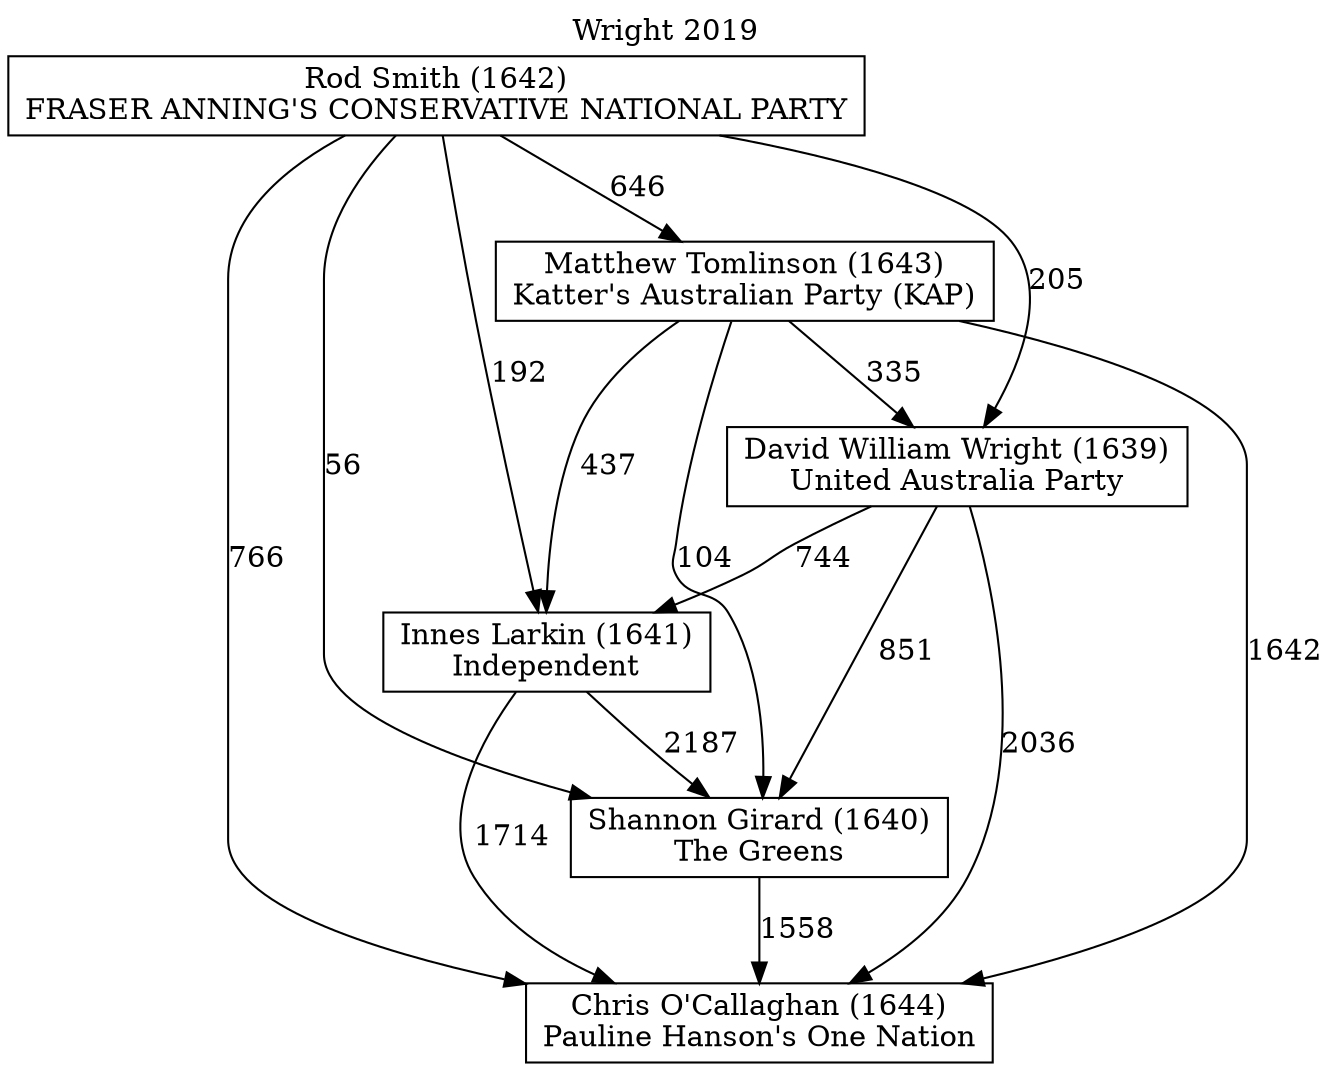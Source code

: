 // House preference flow
digraph "Chris O'Callaghan (1644)_Wright_2019" {
	graph [label="Wright 2019" labelloc=t mclimit=2]
	node [shape=box]
	"Chris O'Callaghan (1644)" [label="Chris O'Callaghan (1644)
Pauline Hanson's One Nation"]
	"Shannon Girard (1640)" [label="Shannon Girard (1640)
The Greens"]
	"Innes Larkin (1641)" [label="Innes Larkin (1641)
Independent"]
	"David William Wright (1639)" [label="David William Wright (1639)
United Australia Party"]
	"Matthew Tomlinson (1643)" [label="Matthew Tomlinson (1643)
Katter's Australian Party (KAP)"]
	"Rod Smith (1642)" [label="Rod Smith (1642)
FRASER ANNING'S CONSERVATIVE NATIONAL PARTY"]
	"Shannon Girard (1640)" -> "Chris O'Callaghan (1644)" [label=1558]
	"Innes Larkin (1641)" -> "Shannon Girard (1640)" [label=2187]
	"David William Wright (1639)" -> "Innes Larkin (1641)" [label=744]
	"Matthew Tomlinson (1643)" -> "David William Wright (1639)" [label=335]
	"Rod Smith (1642)" -> "Matthew Tomlinson (1643)" [label=646]
	"Innes Larkin (1641)" -> "Chris O'Callaghan (1644)" [label=1714]
	"David William Wright (1639)" -> "Chris O'Callaghan (1644)" [label=2036]
	"Matthew Tomlinson (1643)" -> "Chris O'Callaghan (1644)" [label=1642]
	"Rod Smith (1642)" -> "Chris O'Callaghan (1644)" [label=766]
	"Rod Smith (1642)" -> "David William Wright (1639)" [label=205]
	"Matthew Tomlinson (1643)" -> "Innes Larkin (1641)" [label=437]
	"Rod Smith (1642)" -> "Innes Larkin (1641)" [label=192]
	"David William Wright (1639)" -> "Shannon Girard (1640)" [label=851]
	"Matthew Tomlinson (1643)" -> "Shannon Girard (1640)" [label=104]
	"Rod Smith (1642)" -> "Shannon Girard (1640)" [label=56]
}
